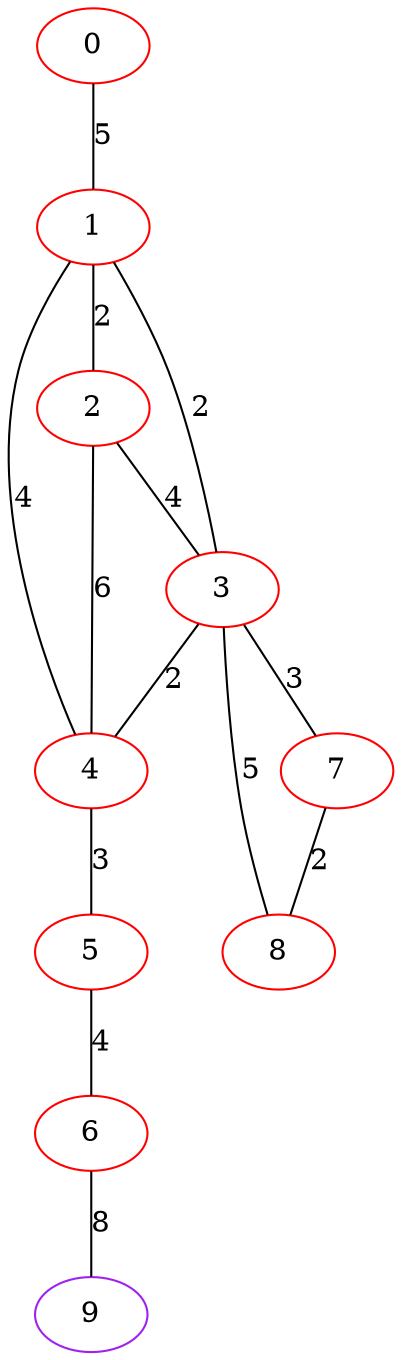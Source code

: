 graph "" {
0 [color=red, weight=1];
1 [color=red, weight=1];
2 [color=red, weight=1];
3 [color=red, weight=1];
4 [color=red, weight=1];
5 [color=red, weight=1];
6 [color=red, weight=1];
7 [color=red, weight=1];
8 [color=red, weight=1];
9 [color=purple, weight=4];
0 -- 1  [key=0, label=5];
1 -- 2  [key=0, label=2];
1 -- 3  [key=0, label=2];
1 -- 4  [key=0, label=4];
2 -- 3  [key=0, label=4];
2 -- 4  [key=0, label=6];
3 -- 8  [key=0, label=5];
3 -- 4  [key=0, label=2];
3 -- 7  [key=0, label=3];
4 -- 5  [key=0, label=3];
5 -- 6  [key=0, label=4];
6 -- 9  [key=0, label=8];
7 -- 8  [key=0, label=2];
}
